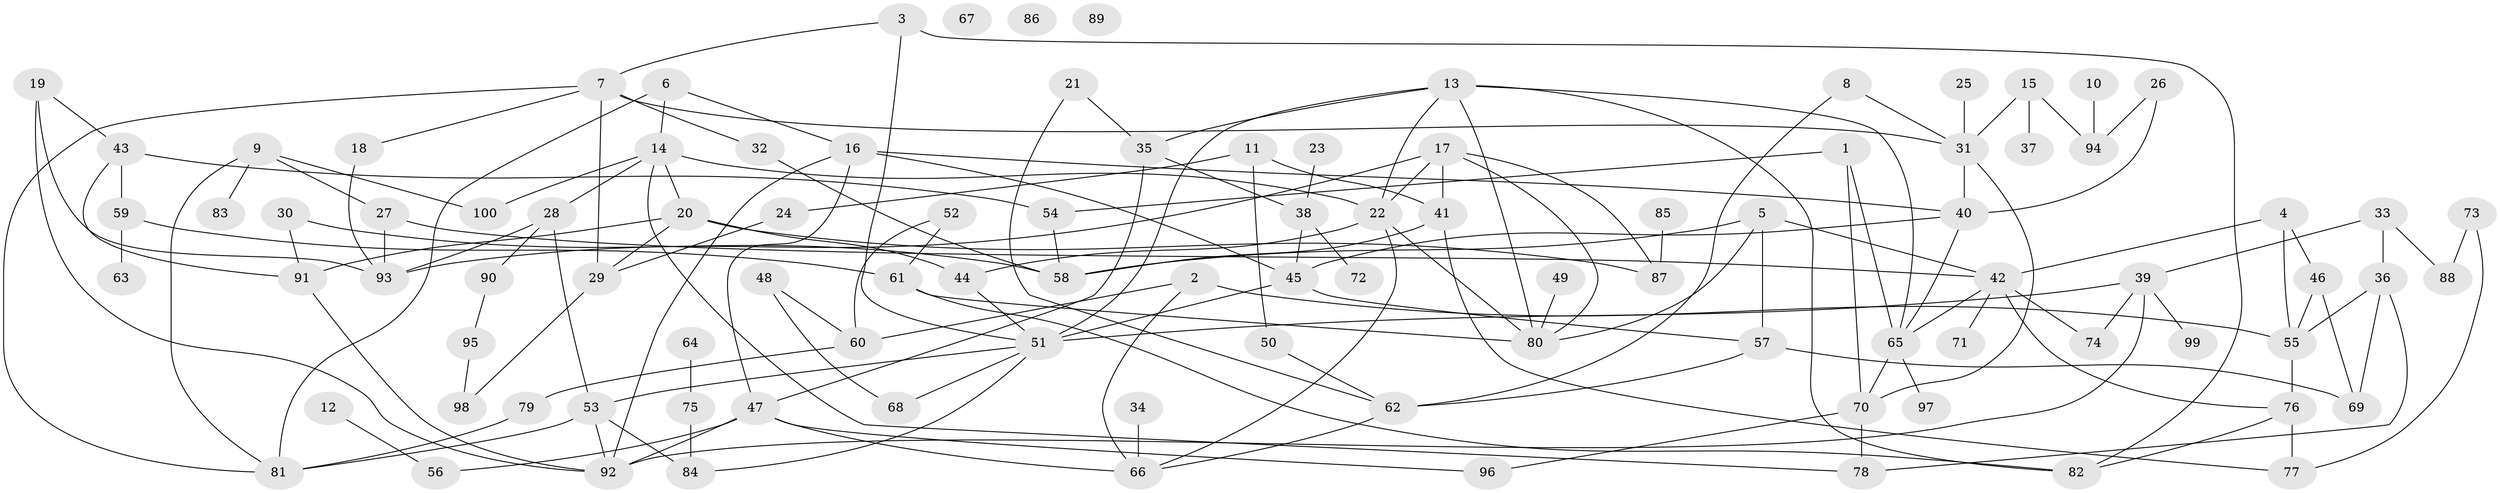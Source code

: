 // Generated by graph-tools (version 1.1) at 2025/33/03/09/25 02:33:28]
// undirected, 100 vertices, 159 edges
graph export_dot {
graph [start="1"]
  node [color=gray90,style=filled];
  1;
  2;
  3;
  4;
  5;
  6;
  7;
  8;
  9;
  10;
  11;
  12;
  13;
  14;
  15;
  16;
  17;
  18;
  19;
  20;
  21;
  22;
  23;
  24;
  25;
  26;
  27;
  28;
  29;
  30;
  31;
  32;
  33;
  34;
  35;
  36;
  37;
  38;
  39;
  40;
  41;
  42;
  43;
  44;
  45;
  46;
  47;
  48;
  49;
  50;
  51;
  52;
  53;
  54;
  55;
  56;
  57;
  58;
  59;
  60;
  61;
  62;
  63;
  64;
  65;
  66;
  67;
  68;
  69;
  70;
  71;
  72;
  73;
  74;
  75;
  76;
  77;
  78;
  79;
  80;
  81;
  82;
  83;
  84;
  85;
  86;
  87;
  88;
  89;
  90;
  91;
  92;
  93;
  94;
  95;
  96;
  97;
  98;
  99;
  100;
  1 -- 54;
  1 -- 65;
  1 -- 70;
  2 -- 55;
  2 -- 60;
  2 -- 66;
  3 -- 7;
  3 -- 51;
  3 -- 82;
  4 -- 42;
  4 -- 46;
  4 -- 55;
  5 -- 42;
  5 -- 57;
  5 -- 58;
  5 -- 80;
  6 -- 14;
  6 -- 16;
  6 -- 81;
  7 -- 18;
  7 -- 29;
  7 -- 31;
  7 -- 32;
  7 -- 81;
  8 -- 31;
  8 -- 62;
  9 -- 27;
  9 -- 81;
  9 -- 83;
  9 -- 100;
  10 -- 94;
  11 -- 24;
  11 -- 41;
  11 -- 50;
  12 -- 56;
  13 -- 22;
  13 -- 35;
  13 -- 51;
  13 -- 65;
  13 -- 80;
  13 -- 82;
  14 -- 20;
  14 -- 22;
  14 -- 28;
  14 -- 78;
  14 -- 100;
  15 -- 31;
  15 -- 37;
  15 -- 94;
  16 -- 40;
  16 -- 45;
  16 -- 47;
  16 -- 92;
  17 -- 22;
  17 -- 41;
  17 -- 80;
  17 -- 87;
  17 -- 93;
  18 -- 93;
  19 -- 43;
  19 -- 92;
  19 -- 93;
  20 -- 29;
  20 -- 44;
  20 -- 87;
  20 -- 91;
  21 -- 35;
  21 -- 62;
  22 -- 44;
  22 -- 66;
  22 -- 80;
  23 -- 38;
  24 -- 29;
  25 -- 31;
  26 -- 40;
  26 -- 94;
  27 -- 42;
  27 -- 93;
  28 -- 53;
  28 -- 90;
  28 -- 93;
  29 -- 98;
  30 -- 58;
  30 -- 91;
  31 -- 40;
  31 -- 70;
  32 -- 58;
  33 -- 36;
  33 -- 39;
  33 -- 88;
  34 -- 66;
  35 -- 38;
  35 -- 47;
  36 -- 55;
  36 -- 69;
  36 -- 78;
  38 -- 45;
  38 -- 72;
  39 -- 51;
  39 -- 74;
  39 -- 92;
  39 -- 99;
  40 -- 45;
  40 -- 65;
  41 -- 58;
  41 -- 77;
  42 -- 65;
  42 -- 71;
  42 -- 74;
  42 -- 76;
  43 -- 54;
  43 -- 59;
  43 -- 91;
  44 -- 51;
  45 -- 51;
  45 -- 57;
  46 -- 55;
  46 -- 69;
  47 -- 56;
  47 -- 66;
  47 -- 92;
  47 -- 96;
  48 -- 60;
  48 -- 68;
  49 -- 80;
  50 -- 62;
  51 -- 53;
  51 -- 68;
  51 -- 84;
  52 -- 60;
  52 -- 61;
  53 -- 81;
  53 -- 84;
  53 -- 92;
  54 -- 58;
  55 -- 76;
  57 -- 62;
  57 -- 69;
  59 -- 61;
  59 -- 63;
  60 -- 79;
  61 -- 80;
  61 -- 82;
  62 -- 66;
  64 -- 75;
  65 -- 70;
  65 -- 97;
  70 -- 78;
  70 -- 96;
  73 -- 77;
  73 -- 88;
  75 -- 84;
  76 -- 77;
  76 -- 82;
  79 -- 81;
  85 -- 87;
  90 -- 95;
  91 -- 92;
  95 -- 98;
}
